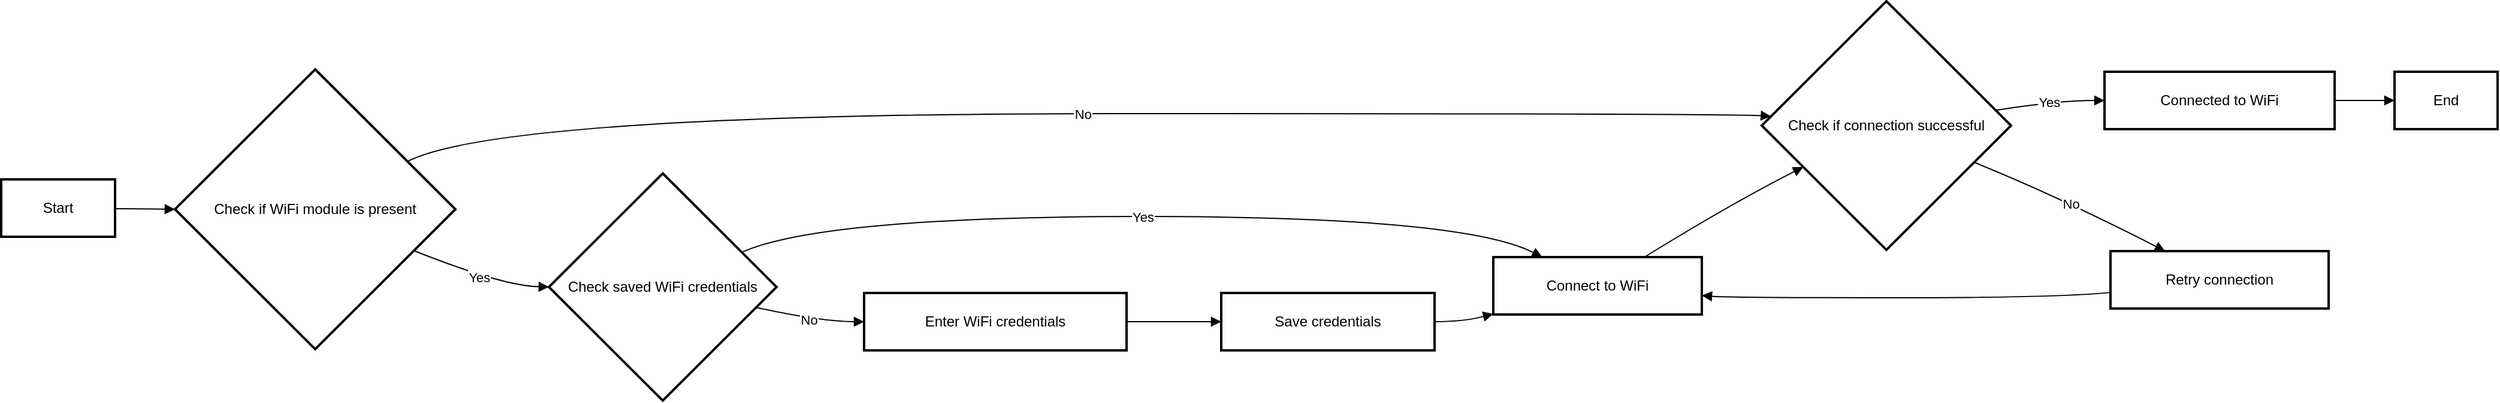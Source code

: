 <mxfile version="24.8.3">
  <diagram name="Page-1" id="c4mZ2U9uOIQoMAgwPwXL">
    <mxGraphModel>
      <root>
        <mxCell id="0" />
        <mxCell id="1" parent="0" />
        <mxCell id="2" value="Start" style="whiteSpace=wrap;strokeWidth=2;" vertex="1" parent="1">
          <mxGeometry x="8" y="157" width="95" height="48" as="geometry" />
        </mxCell>
        <mxCell id="3" value="Check if WiFi module is present" style="rhombus;strokeWidth=2;whiteSpace=wrap;" vertex="1" parent="1">
          <mxGeometry x="153" y="65" width="234" height="234" as="geometry" />
        </mxCell>
        <mxCell id="4" value="Check saved WiFi credentials" style="rhombus;strokeWidth=2;whiteSpace=wrap;" vertex="1" parent="1">
          <mxGeometry x="465" y="152" width="190" height="190" as="geometry" />
        </mxCell>
        <mxCell id="5" value="Check if connection successful" style="rhombus;strokeWidth=2;whiteSpace=wrap;" vertex="1" parent="1">
          <mxGeometry x="1477" y="8" width="208" height="208" as="geometry" />
        </mxCell>
        <mxCell id="6" value="Connect to WiFi" style="whiteSpace=wrap;strokeWidth=2;" vertex="1" parent="1">
          <mxGeometry x="1253" y="222" width="174" height="48" as="geometry" />
        </mxCell>
        <mxCell id="7" value="Enter WiFi credentials" style="whiteSpace=wrap;strokeWidth=2;" vertex="1" parent="1">
          <mxGeometry x="728" y="252" width="219" height="48" as="geometry" />
        </mxCell>
        <mxCell id="8" value="Save credentials" style="whiteSpace=wrap;strokeWidth=2;" vertex="1" parent="1">
          <mxGeometry x="1026" y="252" width="178" height="48" as="geometry" />
        </mxCell>
        <mxCell id="9" value="Connected to WiFi" style="whiteSpace=wrap;strokeWidth=2;" vertex="1" parent="1">
          <mxGeometry x="1763" y="67" width="192" height="48" as="geometry" />
        </mxCell>
        <mxCell id="10" value="Retry connection" style="whiteSpace=wrap;strokeWidth=2;" vertex="1" parent="1">
          <mxGeometry x="1768" y="217" width="182" height="48" as="geometry" />
        </mxCell>
        <mxCell id="11" value="End" style="whiteSpace=wrap;strokeWidth=2;" vertex="1" parent="1">
          <mxGeometry x="2005" y="67" width="86" height="48" as="geometry" />
        </mxCell>
        <mxCell id="12" value="" style="curved=1;startArrow=none;endArrow=block;exitX=1;exitY=0.51;entryX=0;entryY=0.5;" edge="1" parent="1" source="2" target="3">
          <mxGeometry relative="1" as="geometry">
            <Array as="points" />
          </mxGeometry>
        </mxCell>
        <mxCell id="13" value="Yes" style="curved=1;startArrow=none;endArrow=block;exitX=1;exitY=0.71;entryX=0;entryY=0.5;" edge="1" parent="1" source="3" target="4">
          <mxGeometry relative="1" as="geometry">
            <Array as="points">
              <mxPoint x="426" y="246" />
            </Array>
          </mxGeometry>
        </mxCell>
        <mxCell id="14" value="No" style="curved=1;startArrow=none;endArrow=block;exitX=1;exitY=0.24;entryX=0;entryY=0.46;" edge="1" parent="1" source="3" target="5">
          <mxGeometry relative="1" as="geometry">
            <Array as="points">
              <mxPoint x="426" y="102" />
              <mxPoint x="1452" y="102" />
            </Array>
          </mxGeometry>
        </mxCell>
        <mxCell id="15" value="Yes" style="curved=1;startArrow=none;endArrow=block;exitX=1;exitY=0.28;entryX=0.24;entryY=0.01;" edge="1" parent="1" source="4" target="6">
          <mxGeometry relative="1" as="geometry">
            <Array as="points">
              <mxPoint x="692" y="188" />
              <mxPoint x="1228" y="188" />
            </Array>
          </mxGeometry>
        </mxCell>
        <mxCell id="16" value="No" style="curved=1;startArrow=none;endArrow=block;exitX=1;exitY=0.61;entryX=0;entryY=0.5;" edge="1" parent="1" source="4" target="7">
          <mxGeometry relative="1" as="geometry">
            <Array as="points">
              <mxPoint x="692" y="276" />
            </Array>
          </mxGeometry>
        </mxCell>
        <mxCell id="17" value="" style="curved=1;startArrow=none;endArrow=block;exitX=1;exitY=0.5;entryX=0;entryY=0.5;" edge="1" parent="1" source="7" target="8">
          <mxGeometry relative="1" as="geometry">
            <Array as="points" />
          </mxGeometry>
        </mxCell>
        <mxCell id="18" value="" style="curved=1;startArrow=none;endArrow=block;exitX=1;exitY=0.5;entryX=0;entryY=0.99;" edge="1" parent="1" source="8" target="6">
          <mxGeometry relative="1" as="geometry">
            <Array as="points">
              <mxPoint x="1228" y="276" />
            </Array>
          </mxGeometry>
        </mxCell>
        <mxCell id="19" value="" style="curved=1;startArrow=none;endArrow=block;exitX=0.72;exitY=0.01;entryX=0;entryY=0.75;" edge="1" parent="1" source="6" target="5">
          <mxGeometry relative="1" as="geometry">
            <Array as="points">
              <mxPoint x="1452" y="177" />
            </Array>
          </mxGeometry>
        </mxCell>
        <mxCell id="20" value="Yes" style="curved=1;startArrow=none;endArrow=block;exitX=1;exitY=0.43;entryX=0;entryY=0.5;" edge="1" parent="1" source="5" target="9">
          <mxGeometry relative="1" as="geometry">
            <Array as="points">
              <mxPoint x="1724" y="91" />
            </Array>
          </mxGeometry>
        </mxCell>
        <mxCell id="21" value="No" style="curved=1;startArrow=none;endArrow=block;exitX=1;exitY=0.71;entryX=0.25;entryY=0;" edge="1" parent="1" source="5" target="10">
          <mxGeometry relative="1" as="geometry">
            <Array as="points">
              <mxPoint x="1724" y="171" />
            </Array>
          </mxGeometry>
        </mxCell>
        <mxCell id="22" value="" style="curved=1;startArrow=none;endArrow=block;exitX=0;exitY=0.72;entryX=1;entryY=0.67;" edge="1" parent="1" source="10" target="6">
          <mxGeometry relative="1" as="geometry">
            <Array as="points">
              <mxPoint x="1724" y="256" />
              <mxPoint x="1452" y="256" />
            </Array>
          </mxGeometry>
        </mxCell>
        <mxCell id="23" value="" style="curved=1;startArrow=none;endArrow=block;exitX=1;exitY=0.5;entryX=0;entryY=0.5;" edge="1" parent="1" source="9" target="11">
          <mxGeometry relative="1" as="geometry">
            <Array as="points" />
          </mxGeometry>
        </mxCell>
      </root>
    </mxGraphModel>
  </diagram>
</mxfile>
